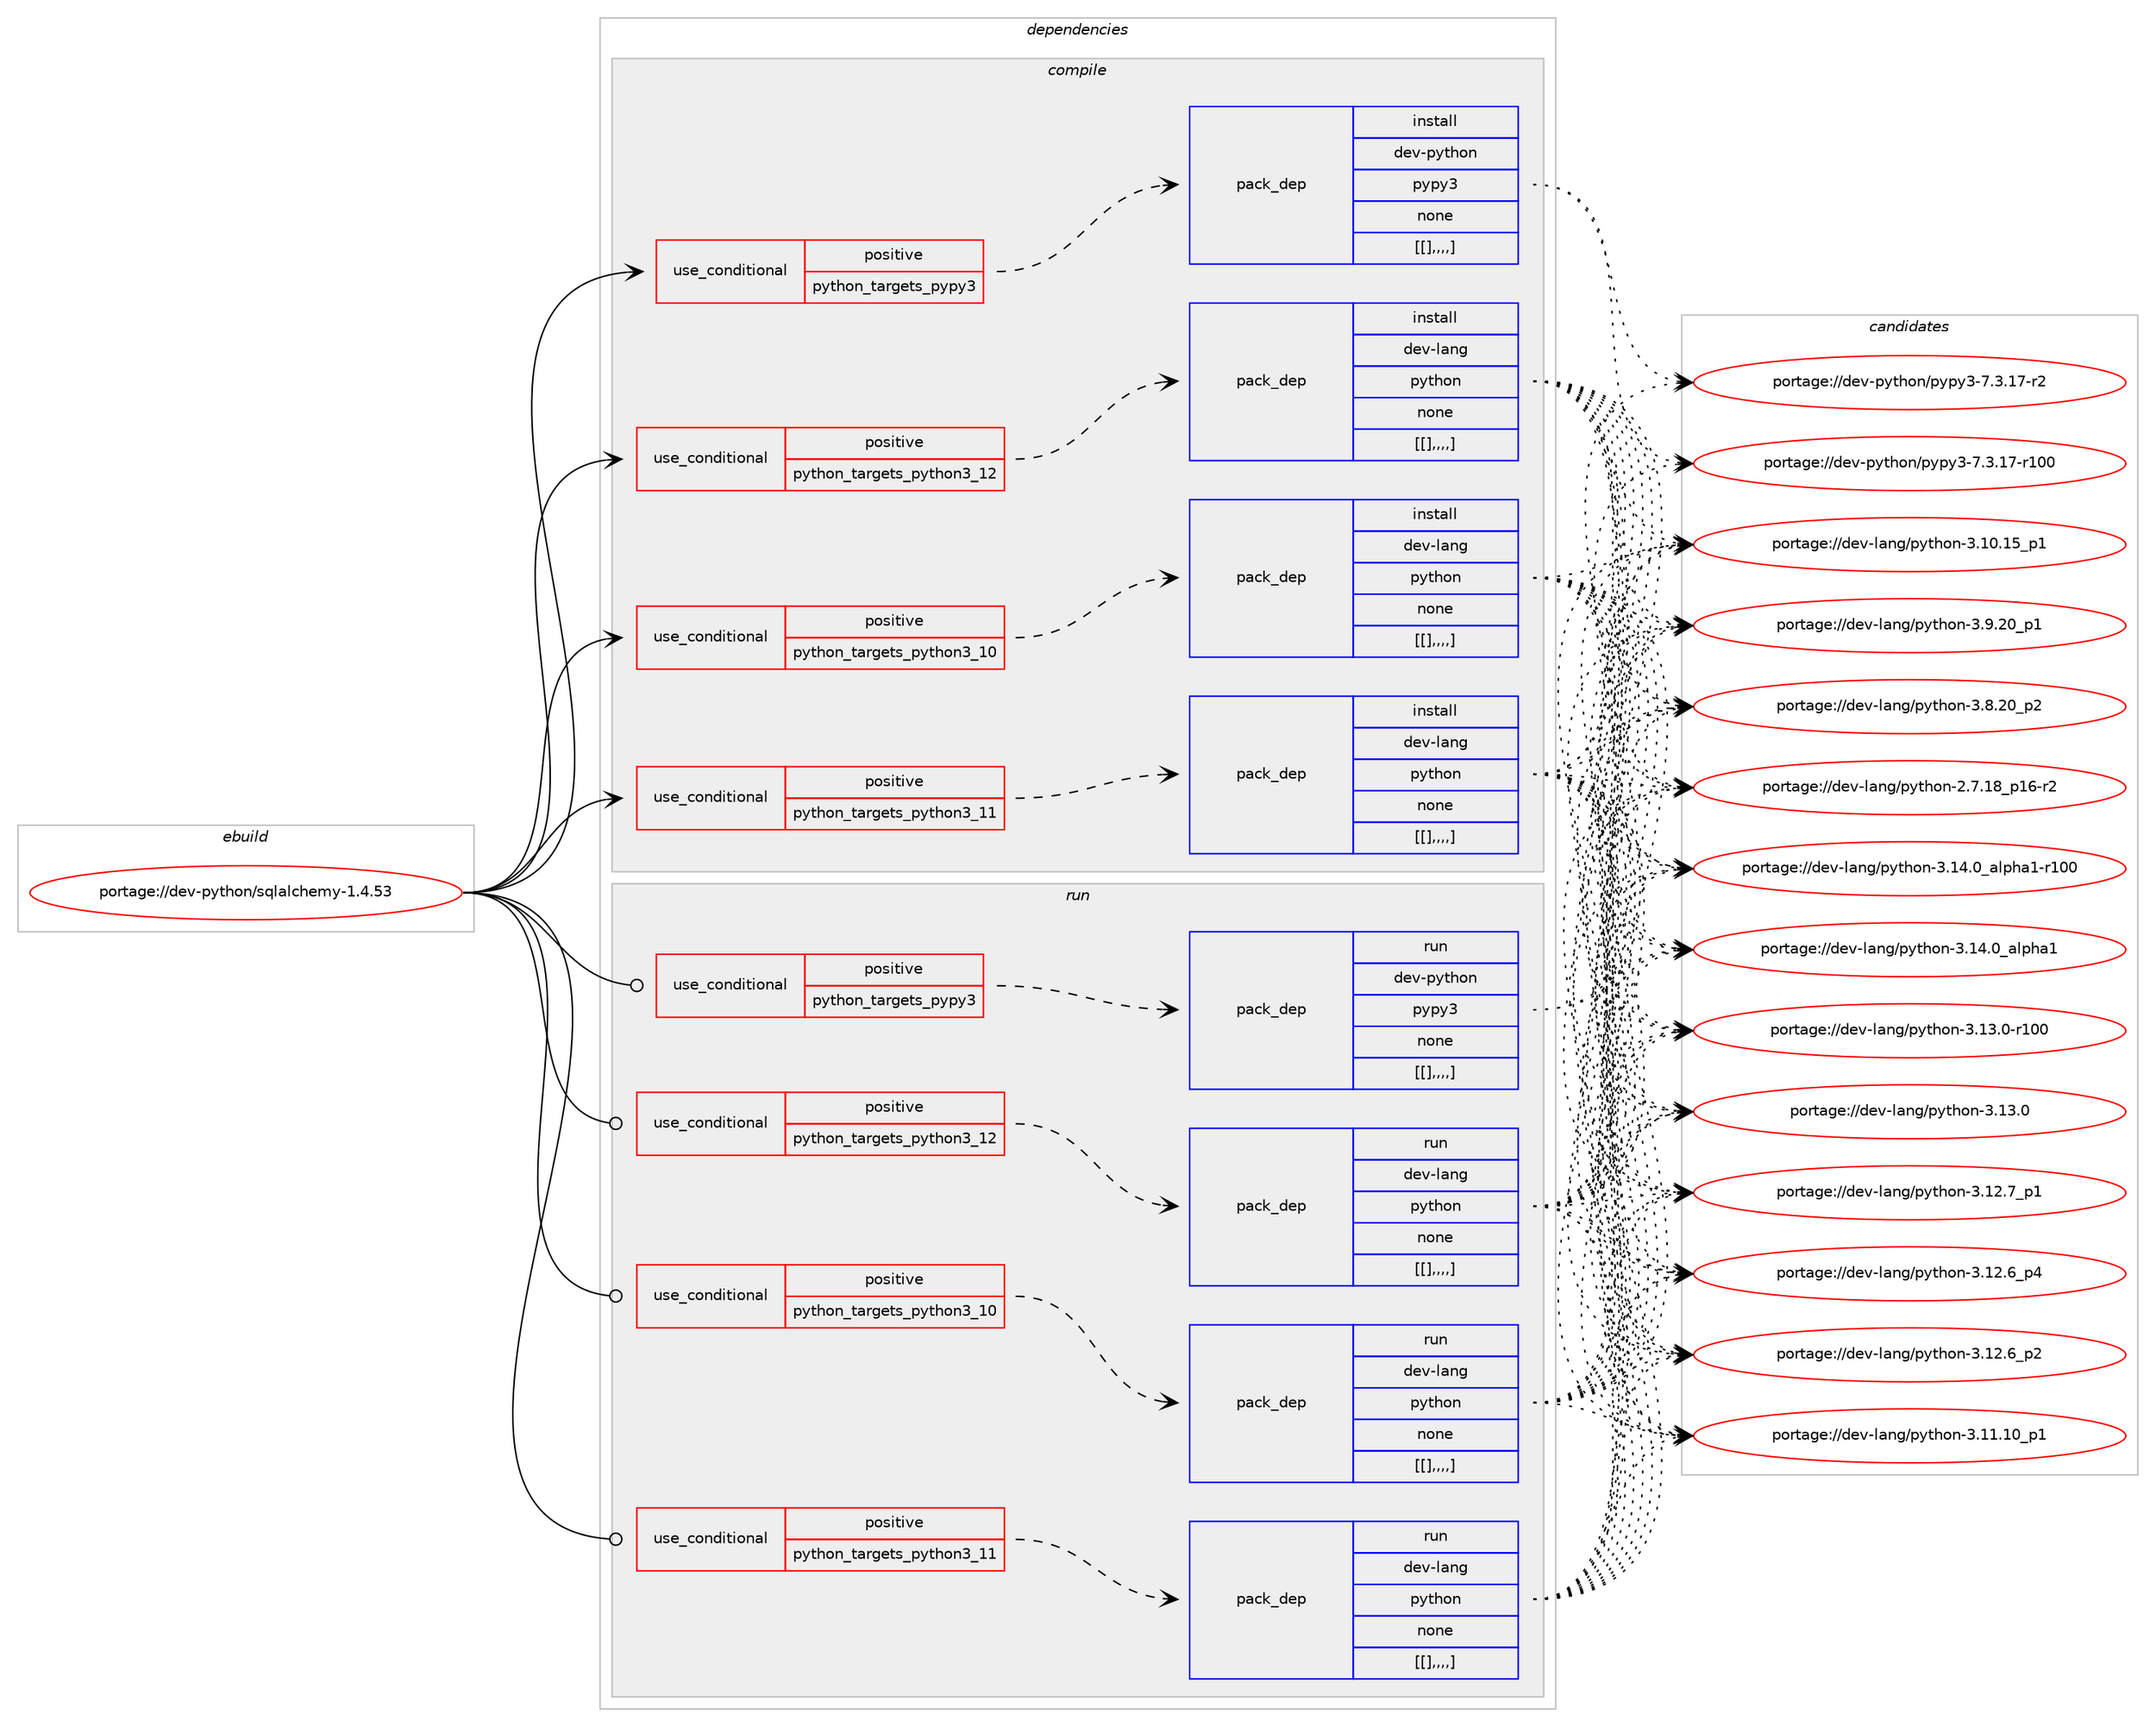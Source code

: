 digraph prolog {

# *************
# Graph options
# *************

newrank=true;
concentrate=true;
compound=true;
graph [rankdir=LR,fontname=Helvetica,fontsize=10,ranksep=1.5];#, ranksep=2.5, nodesep=0.2];
edge  [arrowhead=vee];
node  [fontname=Helvetica,fontsize=10];

# **********
# The ebuild
# **********

subgraph cluster_leftcol {
color=gray;
label=<<i>ebuild</i>>;
id [label="portage://dev-python/sqlalchemy-1.4.53", color=red, width=4, href="../dev-python/sqlalchemy-1.4.53.svg"];
}

# ****************
# The dependencies
# ****************

subgraph cluster_midcol {
color=gray;
label=<<i>dependencies</i>>;
subgraph cluster_compile {
fillcolor="#eeeeee";
style=filled;
label=<<i>compile</i>>;
subgraph cond42911 {
dependency171563 [label=<<TABLE BORDER="0" CELLBORDER="1" CELLSPACING="0" CELLPADDING="4"><TR><TD ROWSPAN="3" CELLPADDING="10">use_conditional</TD></TR><TR><TD>positive</TD></TR><TR><TD>python_targets_pypy3</TD></TR></TABLE>>, shape=none, color=red];
subgraph pack127339 {
dependency171600 [label=<<TABLE BORDER="0" CELLBORDER="1" CELLSPACING="0" CELLPADDING="4" WIDTH="220"><TR><TD ROWSPAN="6" CELLPADDING="30">pack_dep</TD></TR><TR><TD WIDTH="110">install</TD></TR><TR><TD>dev-python</TD></TR><TR><TD>pypy3</TD></TR><TR><TD>none</TD></TR><TR><TD>[[],,,,]</TD></TR></TABLE>>, shape=none, color=blue];
}
dependency171563:e -> dependency171600:w [weight=20,style="dashed",arrowhead="vee"];
}
id:e -> dependency171563:w [weight=20,style="solid",arrowhead="vee"];
subgraph cond42928 {
dependency171660 [label=<<TABLE BORDER="0" CELLBORDER="1" CELLSPACING="0" CELLPADDING="4"><TR><TD ROWSPAN="3" CELLPADDING="10">use_conditional</TD></TR><TR><TD>positive</TD></TR><TR><TD>python_targets_python3_10</TD></TR></TABLE>>, shape=none, color=red];
subgraph pack127377 {
dependency171662 [label=<<TABLE BORDER="0" CELLBORDER="1" CELLSPACING="0" CELLPADDING="4" WIDTH="220"><TR><TD ROWSPAN="6" CELLPADDING="30">pack_dep</TD></TR><TR><TD WIDTH="110">install</TD></TR><TR><TD>dev-lang</TD></TR><TR><TD>python</TD></TR><TR><TD>none</TD></TR><TR><TD>[[],,,,]</TD></TR></TABLE>>, shape=none, color=blue];
}
dependency171660:e -> dependency171662:w [weight=20,style="dashed",arrowhead="vee"];
}
id:e -> dependency171660:w [weight=20,style="solid",arrowhead="vee"];
subgraph cond42951 {
dependency171701 [label=<<TABLE BORDER="0" CELLBORDER="1" CELLSPACING="0" CELLPADDING="4"><TR><TD ROWSPAN="3" CELLPADDING="10">use_conditional</TD></TR><TR><TD>positive</TD></TR><TR><TD>python_targets_python3_11</TD></TR></TABLE>>, shape=none, color=red];
subgraph pack127402 {
dependency171722 [label=<<TABLE BORDER="0" CELLBORDER="1" CELLSPACING="0" CELLPADDING="4" WIDTH="220"><TR><TD ROWSPAN="6" CELLPADDING="30">pack_dep</TD></TR><TR><TD WIDTH="110">install</TD></TR><TR><TD>dev-lang</TD></TR><TR><TD>python</TD></TR><TR><TD>none</TD></TR><TR><TD>[[],,,,]</TD></TR></TABLE>>, shape=none, color=blue];
}
dependency171701:e -> dependency171722:w [weight=20,style="dashed",arrowhead="vee"];
}
id:e -> dependency171701:w [weight=20,style="solid",arrowhead="vee"];
subgraph cond42992 {
dependency171775 [label=<<TABLE BORDER="0" CELLBORDER="1" CELLSPACING="0" CELLPADDING="4"><TR><TD ROWSPAN="3" CELLPADDING="10">use_conditional</TD></TR><TR><TD>positive</TD></TR><TR><TD>python_targets_python3_12</TD></TR></TABLE>>, shape=none, color=red];
subgraph pack127450 {
dependency171813 [label=<<TABLE BORDER="0" CELLBORDER="1" CELLSPACING="0" CELLPADDING="4" WIDTH="220"><TR><TD ROWSPAN="6" CELLPADDING="30">pack_dep</TD></TR><TR><TD WIDTH="110">install</TD></TR><TR><TD>dev-lang</TD></TR><TR><TD>python</TD></TR><TR><TD>none</TD></TR><TR><TD>[[],,,,]</TD></TR></TABLE>>, shape=none, color=blue];
}
dependency171775:e -> dependency171813:w [weight=20,style="dashed",arrowhead="vee"];
}
id:e -> dependency171775:w [weight=20,style="solid",arrowhead="vee"];
}
subgraph cluster_compileandrun {
fillcolor="#eeeeee";
style=filled;
label=<<i>compile and run</i>>;
}
subgraph cluster_run {
fillcolor="#eeeeee";
style=filled;
label=<<i>run</i>>;
subgraph cond43024 {
dependency171884 [label=<<TABLE BORDER="0" CELLBORDER="1" CELLSPACING="0" CELLPADDING="4"><TR><TD ROWSPAN="3" CELLPADDING="10">use_conditional</TD></TR><TR><TD>positive</TD></TR><TR><TD>python_targets_pypy3</TD></TR></TABLE>>, shape=none, color=red];
subgraph pack127523 {
dependency171907 [label=<<TABLE BORDER="0" CELLBORDER="1" CELLSPACING="0" CELLPADDING="4" WIDTH="220"><TR><TD ROWSPAN="6" CELLPADDING="30">pack_dep</TD></TR><TR><TD WIDTH="110">run</TD></TR><TR><TD>dev-python</TD></TR><TR><TD>pypy3</TD></TR><TR><TD>none</TD></TR><TR><TD>[[],,,,]</TD></TR></TABLE>>, shape=none, color=blue];
}
dependency171884:e -> dependency171907:w [weight=20,style="dashed",arrowhead="vee"];
}
id:e -> dependency171884:w [weight=20,style="solid",arrowhead="odot"];
subgraph cond43038 {
dependency171952 [label=<<TABLE BORDER="0" CELLBORDER="1" CELLSPACING="0" CELLPADDING="4"><TR><TD ROWSPAN="3" CELLPADDING="10">use_conditional</TD></TR><TR><TD>positive</TD></TR><TR><TD>python_targets_python3_10</TD></TR></TABLE>>, shape=none, color=red];
subgraph pack127577 {
dependency171980 [label=<<TABLE BORDER="0" CELLBORDER="1" CELLSPACING="0" CELLPADDING="4" WIDTH="220"><TR><TD ROWSPAN="6" CELLPADDING="30">pack_dep</TD></TR><TR><TD WIDTH="110">run</TD></TR><TR><TD>dev-lang</TD></TR><TR><TD>python</TD></TR><TR><TD>none</TD></TR><TR><TD>[[],,,,]</TD></TR></TABLE>>, shape=none, color=blue];
}
dependency171952:e -> dependency171980:w [weight=20,style="dashed",arrowhead="vee"];
}
id:e -> dependency171952:w [weight=20,style="solid",arrowhead="odot"];
subgraph cond43069 {
dependency171990 [label=<<TABLE BORDER="0" CELLBORDER="1" CELLSPACING="0" CELLPADDING="4"><TR><TD ROWSPAN="3" CELLPADDING="10">use_conditional</TD></TR><TR><TD>positive</TD></TR><TR><TD>python_targets_python3_11</TD></TR></TABLE>>, shape=none, color=red];
subgraph pack127586 {
dependency171994 [label=<<TABLE BORDER="0" CELLBORDER="1" CELLSPACING="0" CELLPADDING="4" WIDTH="220"><TR><TD ROWSPAN="6" CELLPADDING="30">pack_dep</TD></TR><TR><TD WIDTH="110">run</TD></TR><TR><TD>dev-lang</TD></TR><TR><TD>python</TD></TR><TR><TD>none</TD></TR><TR><TD>[[],,,,]</TD></TR></TABLE>>, shape=none, color=blue];
}
dependency171990:e -> dependency171994:w [weight=20,style="dashed",arrowhead="vee"];
}
id:e -> dependency171990:w [weight=20,style="solid",arrowhead="odot"];
subgraph cond43072 {
dependency172015 [label=<<TABLE BORDER="0" CELLBORDER="1" CELLSPACING="0" CELLPADDING="4"><TR><TD ROWSPAN="3" CELLPADDING="10">use_conditional</TD></TR><TR><TD>positive</TD></TR><TR><TD>python_targets_python3_12</TD></TR></TABLE>>, shape=none, color=red];
subgraph pack127615 {
dependency172106 [label=<<TABLE BORDER="0" CELLBORDER="1" CELLSPACING="0" CELLPADDING="4" WIDTH="220"><TR><TD ROWSPAN="6" CELLPADDING="30">pack_dep</TD></TR><TR><TD WIDTH="110">run</TD></TR><TR><TD>dev-lang</TD></TR><TR><TD>python</TD></TR><TR><TD>none</TD></TR><TR><TD>[[],,,,]</TD></TR></TABLE>>, shape=none, color=blue];
}
dependency172015:e -> dependency172106:w [weight=20,style="dashed",arrowhead="vee"];
}
id:e -> dependency172015:w [weight=20,style="solid",arrowhead="odot"];
}
}

# **************
# The candidates
# **************

subgraph cluster_choices {
rank=same;
color=gray;
label=<<i>candidates</i>>;

subgraph choice127358 {
color=black;
nodesep=1;
choice100101118451121211161041111104711212111212151455546514649554511450 [label="portage://dev-python/pypy3-7.3.17-r2", color=red, width=4,href="../dev-python/pypy3-7.3.17-r2.svg"];
choice1001011184511212111610411111047112121112121514555465146495545114494848 [label="portage://dev-python/pypy3-7.3.17-r100", color=red, width=4,href="../dev-python/pypy3-7.3.17-r100.svg"];
dependency171600:e -> choice100101118451121211161041111104711212111212151455546514649554511450:w [style=dotted,weight="100"];
dependency171600:e -> choice1001011184511212111610411111047112121112121514555465146495545114494848:w [style=dotted,weight="100"];
}
subgraph choice127361 {
color=black;
nodesep=1;
choice100101118451089711010347112121116104111110455146495246489597108112104974945114494848 [label="portage://dev-lang/python-3.14.0_alpha1-r100", color=red, width=4,href="../dev-lang/python-3.14.0_alpha1-r100.svg"];
choice1001011184510897110103471121211161041111104551464952464895971081121049749 [label="portage://dev-lang/python-3.14.0_alpha1", color=red, width=4,href="../dev-lang/python-3.14.0_alpha1.svg"];
choice1001011184510897110103471121211161041111104551464951464845114494848 [label="portage://dev-lang/python-3.13.0-r100", color=red, width=4,href="../dev-lang/python-3.13.0-r100.svg"];
choice10010111845108971101034711212111610411111045514649514648 [label="portage://dev-lang/python-3.13.0", color=red, width=4,href="../dev-lang/python-3.13.0.svg"];
choice100101118451089711010347112121116104111110455146495046559511249 [label="portage://dev-lang/python-3.12.7_p1", color=red, width=4,href="../dev-lang/python-3.12.7_p1.svg"];
choice100101118451089711010347112121116104111110455146495046549511252 [label="portage://dev-lang/python-3.12.6_p4", color=red, width=4,href="../dev-lang/python-3.12.6_p4.svg"];
choice100101118451089711010347112121116104111110455146495046549511250 [label="portage://dev-lang/python-3.12.6_p2", color=red, width=4,href="../dev-lang/python-3.12.6_p2.svg"];
choice10010111845108971101034711212111610411111045514649494649489511249 [label="portage://dev-lang/python-3.11.10_p1", color=red, width=4,href="../dev-lang/python-3.11.10_p1.svg"];
choice10010111845108971101034711212111610411111045514649484649539511249 [label="portage://dev-lang/python-3.10.15_p1", color=red, width=4,href="../dev-lang/python-3.10.15_p1.svg"];
choice100101118451089711010347112121116104111110455146574650489511249 [label="portage://dev-lang/python-3.9.20_p1", color=red, width=4,href="../dev-lang/python-3.9.20_p1.svg"];
choice100101118451089711010347112121116104111110455146564650489511250 [label="portage://dev-lang/python-3.8.20_p2", color=red, width=4,href="../dev-lang/python-3.8.20_p2.svg"];
choice100101118451089711010347112121116104111110455046554649569511249544511450 [label="portage://dev-lang/python-2.7.18_p16-r2", color=red, width=4,href="../dev-lang/python-2.7.18_p16-r2.svg"];
dependency171662:e -> choice100101118451089711010347112121116104111110455146495246489597108112104974945114494848:w [style=dotted,weight="100"];
dependency171662:e -> choice1001011184510897110103471121211161041111104551464952464895971081121049749:w [style=dotted,weight="100"];
dependency171662:e -> choice1001011184510897110103471121211161041111104551464951464845114494848:w [style=dotted,weight="100"];
dependency171662:e -> choice10010111845108971101034711212111610411111045514649514648:w [style=dotted,weight="100"];
dependency171662:e -> choice100101118451089711010347112121116104111110455146495046559511249:w [style=dotted,weight="100"];
dependency171662:e -> choice100101118451089711010347112121116104111110455146495046549511252:w [style=dotted,weight="100"];
dependency171662:e -> choice100101118451089711010347112121116104111110455146495046549511250:w [style=dotted,weight="100"];
dependency171662:e -> choice10010111845108971101034711212111610411111045514649494649489511249:w [style=dotted,weight="100"];
dependency171662:e -> choice10010111845108971101034711212111610411111045514649484649539511249:w [style=dotted,weight="100"];
dependency171662:e -> choice100101118451089711010347112121116104111110455146574650489511249:w [style=dotted,weight="100"];
dependency171662:e -> choice100101118451089711010347112121116104111110455146564650489511250:w [style=dotted,weight="100"];
dependency171662:e -> choice100101118451089711010347112121116104111110455046554649569511249544511450:w [style=dotted,weight="100"];
}
subgraph choice127387 {
color=black;
nodesep=1;
choice100101118451089711010347112121116104111110455146495246489597108112104974945114494848 [label="portage://dev-lang/python-3.14.0_alpha1-r100", color=red, width=4,href="../dev-lang/python-3.14.0_alpha1-r100.svg"];
choice1001011184510897110103471121211161041111104551464952464895971081121049749 [label="portage://dev-lang/python-3.14.0_alpha1", color=red, width=4,href="../dev-lang/python-3.14.0_alpha1.svg"];
choice1001011184510897110103471121211161041111104551464951464845114494848 [label="portage://dev-lang/python-3.13.0-r100", color=red, width=4,href="../dev-lang/python-3.13.0-r100.svg"];
choice10010111845108971101034711212111610411111045514649514648 [label="portage://dev-lang/python-3.13.0", color=red, width=4,href="../dev-lang/python-3.13.0.svg"];
choice100101118451089711010347112121116104111110455146495046559511249 [label="portage://dev-lang/python-3.12.7_p1", color=red, width=4,href="../dev-lang/python-3.12.7_p1.svg"];
choice100101118451089711010347112121116104111110455146495046549511252 [label="portage://dev-lang/python-3.12.6_p4", color=red, width=4,href="../dev-lang/python-3.12.6_p4.svg"];
choice100101118451089711010347112121116104111110455146495046549511250 [label="portage://dev-lang/python-3.12.6_p2", color=red, width=4,href="../dev-lang/python-3.12.6_p2.svg"];
choice10010111845108971101034711212111610411111045514649494649489511249 [label="portage://dev-lang/python-3.11.10_p1", color=red, width=4,href="../dev-lang/python-3.11.10_p1.svg"];
choice10010111845108971101034711212111610411111045514649484649539511249 [label="portage://dev-lang/python-3.10.15_p1", color=red, width=4,href="../dev-lang/python-3.10.15_p1.svg"];
choice100101118451089711010347112121116104111110455146574650489511249 [label="portage://dev-lang/python-3.9.20_p1", color=red, width=4,href="../dev-lang/python-3.9.20_p1.svg"];
choice100101118451089711010347112121116104111110455146564650489511250 [label="portage://dev-lang/python-3.8.20_p2", color=red, width=4,href="../dev-lang/python-3.8.20_p2.svg"];
choice100101118451089711010347112121116104111110455046554649569511249544511450 [label="portage://dev-lang/python-2.7.18_p16-r2", color=red, width=4,href="../dev-lang/python-2.7.18_p16-r2.svg"];
dependency171722:e -> choice100101118451089711010347112121116104111110455146495246489597108112104974945114494848:w [style=dotted,weight="100"];
dependency171722:e -> choice1001011184510897110103471121211161041111104551464952464895971081121049749:w [style=dotted,weight="100"];
dependency171722:e -> choice1001011184510897110103471121211161041111104551464951464845114494848:w [style=dotted,weight="100"];
dependency171722:e -> choice10010111845108971101034711212111610411111045514649514648:w [style=dotted,weight="100"];
dependency171722:e -> choice100101118451089711010347112121116104111110455146495046559511249:w [style=dotted,weight="100"];
dependency171722:e -> choice100101118451089711010347112121116104111110455146495046549511252:w [style=dotted,weight="100"];
dependency171722:e -> choice100101118451089711010347112121116104111110455146495046549511250:w [style=dotted,weight="100"];
dependency171722:e -> choice10010111845108971101034711212111610411111045514649494649489511249:w [style=dotted,weight="100"];
dependency171722:e -> choice10010111845108971101034711212111610411111045514649484649539511249:w [style=dotted,weight="100"];
dependency171722:e -> choice100101118451089711010347112121116104111110455146574650489511249:w [style=dotted,weight="100"];
dependency171722:e -> choice100101118451089711010347112121116104111110455146564650489511250:w [style=dotted,weight="100"];
dependency171722:e -> choice100101118451089711010347112121116104111110455046554649569511249544511450:w [style=dotted,weight="100"];
}
subgraph choice127391 {
color=black;
nodesep=1;
choice100101118451089711010347112121116104111110455146495246489597108112104974945114494848 [label="portage://dev-lang/python-3.14.0_alpha1-r100", color=red, width=4,href="../dev-lang/python-3.14.0_alpha1-r100.svg"];
choice1001011184510897110103471121211161041111104551464952464895971081121049749 [label="portage://dev-lang/python-3.14.0_alpha1", color=red, width=4,href="../dev-lang/python-3.14.0_alpha1.svg"];
choice1001011184510897110103471121211161041111104551464951464845114494848 [label="portage://dev-lang/python-3.13.0-r100", color=red, width=4,href="../dev-lang/python-3.13.0-r100.svg"];
choice10010111845108971101034711212111610411111045514649514648 [label="portage://dev-lang/python-3.13.0", color=red, width=4,href="../dev-lang/python-3.13.0.svg"];
choice100101118451089711010347112121116104111110455146495046559511249 [label="portage://dev-lang/python-3.12.7_p1", color=red, width=4,href="../dev-lang/python-3.12.7_p1.svg"];
choice100101118451089711010347112121116104111110455146495046549511252 [label="portage://dev-lang/python-3.12.6_p4", color=red, width=4,href="../dev-lang/python-3.12.6_p4.svg"];
choice100101118451089711010347112121116104111110455146495046549511250 [label="portage://dev-lang/python-3.12.6_p2", color=red, width=4,href="../dev-lang/python-3.12.6_p2.svg"];
choice10010111845108971101034711212111610411111045514649494649489511249 [label="portage://dev-lang/python-3.11.10_p1", color=red, width=4,href="../dev-lang/python-3.11.10_p1.svg"];
choice10010111845108971101034711212111610411111045514649484649539511249 [label="portage://dev-lang/python-3.10.15_p1", color=red, width=4,href="../dev-lang/python-3.10.15_p1.svg"];
choice100101118451089711010347112121116104111110455146574650489511249 [label="portage://dev-lang/python-3.9.20_p1", color=red, width=4,href="../dev-lang/python-3.9.20_p1.svg"];
choice100101118451089711010347112121116104111110455146564650489511250 [label="portage://dev-lang/python-3.8.20_p2", color=red, width=4,href="../dev-lang/python-3.8.20_p2.svg"];
choice100101118451089711010347112121116104111110455046554649569511249544511450 [label="portage://dev-lang/python-2.7.18_p16-r2", color=red, width=4,href="../dev-lang/python-2.7.18_p16-r2.svg"];
dependency171813:e -> choice100101118451089711010347112121116104111110455146495246489597108112104974945114494848:w [style=dotted,weight="100"];
dependency171813:e -> choice1001011184510897110103471121211161041111104551464952464895971081121049749:w [style=dotted,weight="100"];
dependency171813:e -> choice1001011184510897110103471121211161041111104551464951464845114494848:w [style=dotted,weight="100"];
dependency171813:e -> choice10010111845108971101034711212111610411111045514649514648:w [style=dotted,weight="100"];
dependency171813:e -> choice100101118451089711010347112121116104111110455146495046559511249:w [style=dotted,weight="100"];
dependency171813:e -> choice100101118451089711010347112121116104111110455146495046549511252:w [style=dotted,weight="100"];
dependency171813:e -> choice100101118451089711010347112121116104111110455146495046549511250:w [style=dotted,weight="100"];
dependency171813:e -> choice10010111845108971101034711212111610411111045514649494649489511249:w [style=dotted,weight="100"];
dependency171813:e -> choice10010111845108971101034711212111610411111045514649484649539511249:w [style=dotted,weight="100"];
dependency171813:e -> choice100101118451089711010347112121116104111110455146574650489511249:w [style=dotted,weight="100"];
dependency171813:e -> choice100101118451089711010347112121116104111110455146564650489511250:w [style=dotted,weight="100"];
dependency171813:e -> choice100101118451089711010347112121116104111110455046554649569511249544511450:w [style=dotted,weight="100"];
}
subgraph choice127441 {
color=black;
nodesep=1;
choice100101118451121211161041111104711212111212151455546514649554511450 [label="portage://dev-python/pypy3-7.3.17-r2", color=red, width=4,href="../dev-python/pypy3-7.3.17-r2.svg"];
choice1001011184511212111610411111047112121112121514555465146495545114494848 [label="portage://dev-python/pypy3-7.3.17-r100", color=red, width=4,href="../dev-python/pypy3-7.3.17-r100.svg"];
dependency171907:e -> choice100101118451121211161041111104711212111212151455546514649554511450:w [style=dotted,weight="100"];
dependency171907:e -> choice1001011184511212111610411111047112121112121514555465146495545114494848:w [style=dotted,weight="100"];
}
subgraph choice127473 {
color=black;
nodesep=1;
choice100101118451089711010347112121116104111110455146495246489597108112104974945114494848 [label="portage://dev-lang/python-3.14.0_alpha1-r100", color=red, width=4,href="../dev-lang/python-3.14.0_alpha1-r100.svg"];
choice1001011184510897110103471121211161041111104551464952464895971081121049749 [label="portage://dev-lang/python-3.14.0_alpha1", color=red, width=4,href="../dev-lang/python-3.14.0_alpha1.svg"];
choice1001011184510897110103471121211161041111104551464951464845114494848 [label="portage://dev-lang/python-3.13.0-r100", color=red, width=4,href="../dev-lang/python-3.13.0-r100.svg"];
choice10010111845108971101034711212111610411111045514649514648 [label="portage://dev-lang/python-3.13.0", color=red, width=4,href="../dev-lang/python-3.13.0.svg"];
choice100101118451089711010347112121116104111110455146495046559511249 [label="portage://dev-lang/python-3.12.7_p1", color=red, width=4,href="../dev-lang/python-3.12.7_p1.svg"];
choice100101118451089711010347112121116104111110455146495046549511252 [label="portage://dev-lang/python-3.12.6_p4", color=red, width=4,href="../dev-lang/python-3.12.6_p4.svg"];
choice100101118451089711010347112121116104111110455146495046549511250 [label="portage://dev-lang/python-3.12.6_p2", color=red, width=4,href="../dev-lang/python-3.12.6_p2.svg"];
choice10010111845108971101034711212111610411111045514649494649489511249 [label="portage://dev-lang/python-3.11.10_p1", color=red, width=4,href="../dev-lang/python-3.11.10_p1.svg"];
choice10010111845108971101034711212111610411111045514649484649539511249 [label="portage://dev-lang/python-3.10.15_p1", color=red, width=4,href="../dev-lang/python-3.10.15_p1.svg"];
choice100101118451089711010347112121116104111110455146574650489511249 [label="portage://dev-lang/python-3.9.20_p1", color=red, width=4,href="../dev-lang/python-3.9.20_p1.svg"];
choice100101118451089711010347112121116104111110455146564650489511250 [label="portage://dev-lang/python-3.8.20_p2", color=red, width=4,href="../dev-lang/python-3.8.20_p2.svg"];
choice100101118451089711010347112121116104111110455046554649569511249544511450 [label="portage://dev-lang/python-2.7.18_p16-r2", color=red, width=4,href="../dev-lang/python-2.7.18_p16-r2.svg"];
dependency171980:e -> choice100101118451089711010347112121116104111110455146495246489597108112104974945114494848:w [style=dotted,weight="100"];
dependency171980:e -> choice1001011184510897110103471121211161041111104551464952464895971081121049749:w [style=dotted,weight="100"];
dependency171980:e -> choice1001011184510897110103471121211161041111104551464951464845114494848:w [style=dotted,weight="100"];
dependency171980:e -> choice10010111845108971101034711212111610411111045514649514648:w [style=dotted,weight="100"];
dependency171980:e -> choice100101118451089711010347112121116104111110455146495046559511249:w [style=dotted,weight="100"];
dependency171980:e -> choice100101118451089711010347112121116104111110455146495046549511252:w [style=dotted,weight="100"];
dependency171980:e -> choice100101118451089711010347112121116104111110455146495046549511250:w [style=dotted,weight="100"];
dependency171980:e -> choice10010111845108971101034711212111610411111045514649494649489511249:w [style=dotted,weight="100"];
dependency171980:e -> choice10010111845108971101034711212111610411111045514649484649539511249:w [style=dotted,weight="100"];
dependency171980:e -> choice100101118451089711010347112121116104111110455146574650489511249:w [style=dotted,weight="100"];
dependency171980:e -> choice100101118451089711010347112121116104111110455146564650489511250:w [style=dotted,weight="100"];
dependency171980:e -> choice100101118451089711010347112121116104111110455046554649569511249544511450:w [style=dotted,weight="100"];
}
subgraph choice127500 {
color=black;
nodesep=1;
choice100101118451089711010347112121116104111110455146495246489597108112104974945114494848 [label="portage://dev-lang/python-3.14.0_alpha1-r100", color=red, width=4,href="../dev-lang/python-3.14.0_alpha1-r100.svg"];
choice1001011184510897110103471121211161041111104551464952464895971081121049749 [label="portage://dev-lang/python-3.14.0_alpha1", color=red, width=4,href="../dev-lang/python-3.14.0_alpha1.svg"];
choice1001011184510897110103471121211161041111104551464951464845114494848 [label="portage://dev-lang/python-3.13.0-r100", color=red, width=4,href="../dev-lang/python-3.13.0-r100.svg"];
choice10010111845108971101034711212111610411111045514649514648 [label="portage://dev-lang/python-3.13.0", color=red, width=4,href="../dev-lang/python-3.13.0.svg"];
choice100101118451089711010347112121116104111110455146495046559511249 [label="portage://dev-lang/python-3.12.7_p1", color=red, width=4,href="../dev-lang/python-3.12.7_p1.svg"];
choice100101118451089711010347112121116104111110455146495046549511252 [label="portage://dev-lang/python-3.12.6_p4", color=red, width=4,href="../dev-lang/python-3.12.6_p4.svg"];
choice100101118451089711010347112121116104111110455146495046549511250 [label="portage://dev-lang/python-3.12.6_p2", color=red, width=4,href="../dev-lang/python-3.12.6_p2.svg"];
choice10010111845108971101034711212111610411111045514649494649489511249 [label="portage://dev-lang/python-3.11.10_p1", color=red, width=4,href="../dev-lang/python-3.11.10_p1.svg"];
choice10010111845108971101034711212111610411111045514649484649539511249 [label="portage://dev-lang/python-3.10.15_p1", color=red, width=4,href="../dev-lang/python-3.10.15_p1.svg"];
choice100101118451089711010347112121116104111110455146574650489511249 [label="portage://dev-lang/python-3.9.20_p1", color=red, width=4,href="../dev-lang/python-3.9.20_p1.svg"];
choice100101118451089711010347112121116104111110455146564650489511250 [label="portage://dev-lang/python-3.8.20_p2", color=red, width=4,href="../dev-lang/python-3.8.20_p2.svg"];
choice100101118451089711010347112121116104111110455046554649569511249544511450 [label="portage://dev-lang/python-2.7.18_p16-r2", color=red, width=4,href="../dev-lang/python-2.7.18_p16-r2.svg"];
dependency171994:e -> choice100101118451089711010347112121116104111110455146495246489597108112104974945114494848:w [style=dotted,weight="100"];
dependency171994:e -> choice1001011184510897110103471121211161041111104551464952464895971081121049749:w [style=dotted,weight="100"];
dependency171994:e -> choice1001011184510897110103471121211161041111104551464951464845114494848:w [style=dotted,weight="100"];
dependency171994:e -> choice10010111845108971101034711212111610411111045514649514648:w [style=dotted,weight="100"];
dependency171994:e -> choice100101118451089711010347112121116104111110455146495046559511249:w [style=dotted,weight="100"];
dependency171994:e -> choice100101118451089711010347112121116104111110455146495046549511252:w [style=dotted,weight="100"];
dependency171994:e -> choice100101118451089711010347112121116104111110455146495046549511250:w [style=dotted,weight="100"];
dependency171994:e -> choice10010111845108971101034711212111610411111045514649494649489511249:w [style=dotted,weight="100"];
dependency171994:e -> choice10010111845108971101034711212111610411111045514649484649539511249:w [style=dotted,weight="100"];
dependency171994:e -> choice100101118451089711010347112121116104111110455146574650489511249:w [style=dotted,weight="100"];
dependency171994:e -> choice100101118451089711010347112121116104111110455146564650489511250:w [style=dotted,weight="100"];
dependency171994:e -> choice100101118451089711010347112121116104111110455046554649569511249544511450:w [style=dotted,weight="100"];
}
subgraph choice127508 {
color=black;
nodesep=1;
choice100101118451089711010347112121116104111110455146495246489597108112104974945114494848 [label="portage://dev-lang/python-3.14.0_alpha1-r100", color=red, width=4,href="../dev-lang/python-3.14.0_alpha1-r100.svg"];
choice1001011184510897110103471121211161041111104551464952464895971081121049749 [label="portage://dev-lang/python-3.14.0_alpha1", color=red, width=4,href="../dev-lang/python-3.14.0_alpha1.svg"];
choice1001011184510897110103471121211161041111104551464951464845114494848 [label="portage://dev-lang/python-3.13.0-r100", color=red, width=4,href="../dev-lang/python-3.13.0-r100.svg"];
choice10010111845108971101034711212111610411111045514649514648 [label="portage://dev-lang/python-3.13.0", color=red, width=4,href="../dev-lang/python-3.13.0.svg"];
choice100101118451089711010347112121116104111110455146495046559511249 [label="portage://dev-lang/python-3.12.7_p1", color=red, width=4,href="../dev-lang/python-3.12.7_p1.svg"];
choice100101118451089711010347112121116104111110455146495046549511252 [label="portage://dev-lang/python-3.12.6_p4", color=red, width=4,href="../dev-lang/python-3.12.6_p4.svg"];
choice100101118451089711010347112121116104111110455146495046549511250 [label="portage://dev-lang/python-3.12.6_p2", color=red, width=4,href="../dev-lang/python-3.12.6_p2.svg"];
choice10010111845108971101034711212111610411111045514649494649489511249 [label="portage://dev-lang/python-3.11.10_p1", color=red, width=4,href="../dev-lang/python-3.11.10_p1.svg"];
choice10010111845108971101034711212111610411111045514649484649539511249 [label="portage://dev-lang/python-3.10.15_p1", color=red, width=4,href="../dev-lang/python-3.10.15_p1.svg"];
choice100101118451089711010347112121116104111110455146574650489511249 [label="portage://dev-lang/python-3.9.20_p1", color=red, width=4,href="../dev-lang/python-3.9.20_p1.svg"];
choice100101118451089711010347112121116104111110455146564650489511250 [label="portage://dev-lang/python-3.8.20_p2", color=red, width=4,href="../dev-lang/python-3.8.20_p2.svg"];
choice100101118451089711010347112121116104111110455046554649569511249544511450 [label="portage://dev-lang/python-2.7.18_p16-r2", color=red, width=4,href="../dev-lang/python-2.7.18_p16-r2.svg"];
dependency172106:e -> choice100101118451089711010347112121116104111110455146495246489597108112104974945114494848:w [style=dotted,weight="100"];
dependency172106:e -> choice1001011184510897110103471121211161041111104551464952464895971081121049749:w [style=dotted,weight="100"];
dependency172106:e -> choice1001011184510897110103471121211161041111104551464951464845114494848:w [style=dotted,weight="100"];
dependency172106:e -> choice10010111845108971101034711212111610411111045514649514648:w [style=dotted,weight="100"];
dependency172106:e -> choice100101118451089711010347112121116104111110455146495046559511249:w [style=dotted,weight="100"];
dependency172106:e -> choice100101118451089711010347112121116104111110455146495046549511252:w [style=dotted,weight="100"];
dependency172106:e -> choice100101118451089711010347112121116104111110455146495046549511250:w [style=dotted,weight="100"];
dependency172106:e -> choice10010111845108971101034711212111610411111045514649494649489511249:w [style=dotted,weight="100"];
dependency172106:e -> choice10010111845108971101034711212111610411111045514649484649539511249:w [style=dotted,weight="100"];
dependency172106:e -> choice100101118451089711010347112121116104111110455146574650489511249:w [style=dotted,weight="100"];
dependency172106:e -> choice100101118451089711010347112121116104111110455146564650489511250:w [style=dotted,weight="100"];
dependency172106:e -> choice100101118451089711010347112121116104111110455046554649569511249544511450:w [style=dotted,weight="100"];
}
}

}

